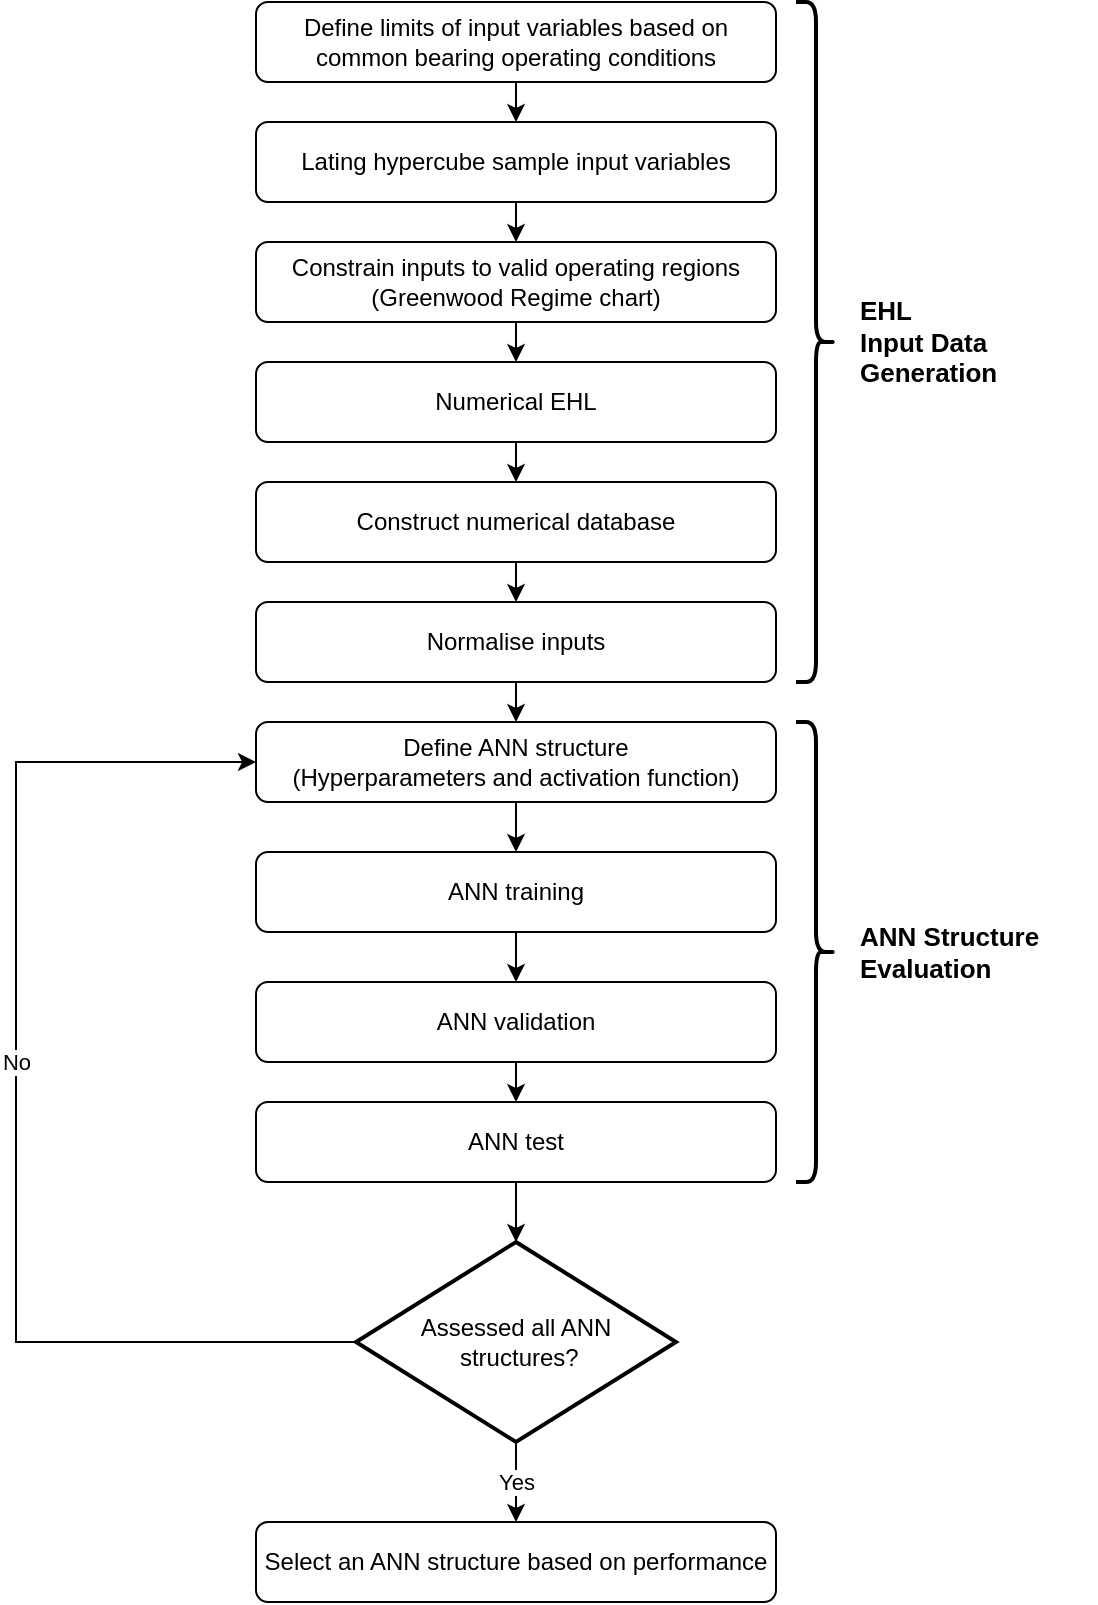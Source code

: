 <mxfile version="24.2.5" type="device">
  <diagram id="C5RBs43oDa-KdzZeNtuy" name="Page-1">
    <mxGraphModel dx="1434" dy="844" grid="1" gridSize="10" guides="1" tooltips="1" connect="1" arrows="1" fold="1" page="1" pageScale="1" pageWidth="827" pageHeight="1169" math="0" shadow="0">
      <root>
        <mxCell id="WIyWlLk6GJQsqaUBKTNV-0" />
        <mxCell id="WIyWlLk6GJQsqaUBKTNV-1" parent="WIyWlLk6GJQsqaUBKTNV-0" />
        <mxCell id="KJ9ePcK7zbGUT8MwdRm9-20" style="edgeStyle=orthogonalEdgeStyle;rounded=0;orthogonalLoop=1;jettySize=auto;html=1;exitX=0.5;exitY=1;exitDx=0;exitDy=0;entryX=0.5;entryY=0;entryDx=0;entryDy=0;" parent="WIyWlLk6GJQsqaUBKTNV-1" source="WIyWlLk6GJQsqaUBKTNV-3" target="KJ9ePcK7zbGUT8MwdRm9-1" edge="1">
          <mxGeometry relative="1" as="geometry" />
        </mxCell>
        <mxCell id="WIyWlLk6GJQsqaUBKTNV-3" value="Lating hypercube sample input variables" style="rounded=1;whiteSpace=wrap;html=1;fontSize=12;glass=0;strokeWidth=1;shadow=0;" parent="WIyWlLk6GJQsqaUBKTNV-1" vertex="1">
          <mxGeometry x="260" y="180" width="260" height="40" as="geometry" />
        </mxCell>
        <mxCell id="KJ9ePcK7zbGUT8MwdRm9-21" style="edgeStyle=orthogonalEdgeStyle;rounded=0;orthogonalLoop=1;jettySize=auto;html=1;exitX=0.5;exitY=1;exitDx=0;exitDy=0;entryX=0.5;entryY=0;entryDx=0;entryDy=0;" parent="WIyWlLk6GJQsqaUBKTNV-1" source="KJ9ePcK7zbGUT8MwdRm9-1" target="KJ9ePcK7zbGUT8MwdRm9-2" edge="1">
          <mxGeometry relative="1" as="geometry" />
        </mxCell>
        <mxCell id="KJ9ePcK7zbGUT8MwdRm9-1" value="Constrain inputs to valid operating regions (Greenwood Regime chart)" style="rounded=1;whiteSpace=wrap;html=1;fontSize=12;glass=0;strokeWidth=1;shadow=0;" parent="WIyWlLk6GJQsqaUBKTNV-1" vertex="1">
          <mxGeometry x="260" y="240" width="260" height="40" as="geometry" />
        </mxCell>
        <mxCell id="KJ9ePcK7zbGUT8MwdRm9-22" style="edgeStyle=orthogonalEdgeStyle;rounded=0;orthogonalLoop=1;jettySize=auto;html=1;exitX=0.5;exitY=1;exitDx=0;exitDy=0;entryX=0.5;entryY=0;entryDx=0;entryDy=0;" parent="WIyWlLk6GJQsqaUBKTNV-1" source="KJ9ePcK7zbGUT8MwdRm9-2" target="KJ9ePcK7zbGUT8MwdRm9-3" edge="1">
          <mxGeometry relative="1" as="geometry" />
        </mxCell>
        <mxCell id="KJ9ePcK7zbGUT8MwdRm9-2" value="Numerical EHL" style="rounded=1;whiteSpace=wrap;html=1;fontSize=12;glass=0;strokeWidth=1;shadow=0;" parent="WIyWlLk6GJQsqaUBKTNV-1" vertex="1">
          <mxGeometry x="260" y="300" width="260" height="40" as="geometry" />
        </mxCell>
        <mxCell id="KJ9ePcK7zbGUT8MwdRm9-23" style="edgeStyle=orthogonalEdgeStyle;rounded=0;orthogonalLoop=1;jettySize=auto;html=1;exitX=0.5;exitY=1;exitDx=0;exitDy=0;entryX=0.5;entryY=0;entryDx=0;entryDy=0;" parent="WIyWlLk6GJQsqaUBKTNV-1" source="KJ9ePcK7zbGUT8MwdRm9-3" target="KJ9ePcK7zbGUT8MwdRm9-8" edge="1">
          <mxGeometry relative="1" as="geometry" />
        </mxCell>
        <mxCell id="KJ9ePcK7zbGUT8MwdRm9-3" value="Construct numerical database" style="rounded=1;whiteSpace=wrap;html=1;fontSize=12;glass=0;strokeWidth=1;shadow=0;" parent="WIyWlLk6GJQsqaUBKTNV-1" vertex="1">
          <mxGeometry x="260" y="360" width="260" height="40" as="geometry" />
        </mxCell>
        <mxCell id="KJ9ePcK7zbGUT8MwdRm9-26" style="edgeStyle=orthogonalEdgeStyle;rounded=0;orthogonalLoop=1;jettySize=auto;html=1;exitX=0.5;exitY=1;exitDx=0;exitDy=0;entryX=0.5;entryY=0;entryDx=0;entryDy=0;" parent="WIyWlLk6GJQsqaUBKTNV-1" source="KJ9ePcK7zbGUT8MwdRm9-4" target="KJ9ePcK7zbGUT8MwdRm9-5" edge="1">
          <mxGeometry relative="1" as="geometry" />
        </mxCell>
        <mxCell id="KJ9ePcK7zbGUT8MwdRm9-4" value="ANN training" style="rounded=1;whiteSpace=wrap;html=1;fontSize=12;glass=0;strokeWidth=1;shadow=0;" parent="WIyWlLk6GJQsqaUBKTNV-1" vertex="1">
          <mxGeometry x="260" y="545" width="260" height="40" as="geometry" />
        </mxCell>
        <mxCell id="KJ9ePcK7zbGUT8MwdRm9-27" style="edgeStyle=orthogonalEdgeStyle;rounded=0;orthogonalLoop=1;jettySize=auto;html=1;exitX=0.5;exitY=1;exitDx=0;exitDy=0;entryX=0.5;entryY=0;entryDx=0;entryDy=0;" parent="WIyWlLk6GJQsqaUBKTNV-1" source="KJ9ePcK7zbGUT8MwdRm9-5" target="KJ9ePcK7zbGUT8MwdRm9-6" edge="1">
          <mxGeometry relative="1" as="geometry" />
        </mxCell>
        <mxCell id="KJ9ePcK7zbGUT8MwdRm9-5" value="ANN validation" style="rounded=1;whiteSpace=wrap;html=1;fontSize=12;glass=0;strokeWidth=1;shadow=0;" parent="WIyWlLk6GJQsqaUBKTNV-1" vertex="1">
          <mxGeometry x="260" y="610" width="260" height="40" as="geometry" />
        </mxCell>
        <mxCell id="KJ9ePcK7zbGUT8MwdRm9-28" style="edgeStyle=orthogonalEdgeStyle;rounded=0;orthogonalLoop=1;jettySize=auto;html=1;exitX=0.5;exitY=1;exitDx=0;exitDy=0;entryX=0.5;entryY=0;entryDx=0;entryDy=0;entryPerimeter=0;" parent="WIyWlLk6GJQsqaUBKTNV-1" source="KJ9ePcK7zbGUT8MwdRm9-6" target="KJ9ePcK7zbGUT8MwdRm9-12" edge="1">
          <mxGeometry relative="1" as="geometry" />
        </mxCell>
        <mxCell id="KJ9ePcK7zbGUT8MwdRm9-6" value="ANN test" style="rounded=1;whiteSpace=wrap;html=1;fontSize=12;glass=0;strokeWidth=1;shadow=0;" parent="WIyWlLk6GJQsqaUBKTNV-1" vertex="1">
          <mxGeometry x="260" y="670" width="260" height="40" as="geometry" />
        </mxCell>
        <mxCell id="KJ9ePcK7zbGUT8MwdRm9-19" style="edgeStyle=orthogonalEdgeStyle;rounded=0;orthogonalLoop=1;jettySize=auto;html=1;exitX=0.5;exitY=1;exitDx=0;exitDy=0;entryX=0.5;entryY=0;entryDx=0;entryDy=0;" parent="WIyWlLk6GJQsqaUBKTNV-1" source="KJ9ePcK7zbGUT8MwdRm9-7" target="WIyWlLk6GJQsqaUBKTNV-3" edge="1">
          <mxGeometry relative="1" as="geometry" />
        </mxCell>
        <mxCell id="KJ9ePcK7zbGUT8MwdRm9-7" value="Define limits of input variables based on common bearing operating conditions" style="rounded=1;whiteSpace=wrap;html=1;fontSize=12;glass=0;strokeWidth=1;shadow=0;" parent="WIyWlLk6GJQsqaUBKTNV-1" vertex="1">
          <mxGeometry x="260" y="120" width="260" height="40" as="geometry" />
        </mxCell>
        <mxCell id="KJ9ePcK7zbGUT8MwdRm9-24" style="edgeStyle=orthogonalEdgeStyle;rounded=0;orthogonalLoop=1;jettySize=auto;html=1;exitX=0.5;exitY=1;exitDx=0;exitDy=0;entryX=0.5;entryY=0;entryDx=0;entryDy=0;" parent="WIyWlLk6GJQsqaUBKTNV-1" source="KJ9ePcK7zbGUT8MwdRm9-8" target="KJ9ePcK7zbGUT8MwdRm9-9" edge="1">
          <mxGeometry relative="1" as="geometry" />
        </mxCell>
        <mxCell id="KJ9ePcK7zbGUT8MwdRm9-8" value="Normalise inputs" style="rounded=1;whiteSpace=wrap;html=1;fontSize=12;glass=0;strokeWidth=1;shadow=0;" parent="WIyWlLk6GJQsqaUBKTNV-1" vertex="1">
          <mxGeometry x="260" y="420" width="260" height="40" as="geometry" />
        </mxCell>
        <mxCell id="KJ9ePcK7zbGUT8MwdRm9-25" style="edgeStyle=orthogonalEdgeStyle;rounded=0;orthogonalLoop=1;jettySize=auto;html=1;exitX=0.5;exitY=1;exitDx=0;exitDy=0;entryX=0.5;entryY=0;entryDx=0;entryDy=0;" parent="WIyWlLk6GJQsqaUBKTNV-1" source="KJ9ePcK7zbGUT8MwdRm9-9" target="KJ9ePcK7zbGUT8MwdRm9-4" edge="1">
          <mxGeometry relative="1" as="geometry" />
        </mxCell>
        <mxCell id="KJ9ePcK7zbGUT8MwdRm9-9" value="Define ANN structure&lt;br&gt;(Hyperparameters and activation function)" style="rounded=1;whiteSpace=wrap;html=1;fontSize=12;glass=0;strokeWidth=1;shadow=0;" parent="WIyWlLk6GJQsqaUBKTNV-1" vertex="1">
          <mxGeometry x="260" y="480" width="260" height="40" as="geometry" />
        </mxCell>
        <mxCell id="KJ9ePcK7zbGUT8MwdRm9-16" value="Yes" style="edgeStyle=orthogonalEdgeStyle;rounded=0;orthogonalLoop=1;jettySize=auto;html=1;exitX=0.5;exitY=1;exitDx=0;exitDy=0;exitPerimeter=0;entryX=0.5;entryY=0;entryDx=0;entryDy=0;" parent="WIyWlLk6GJQsqaUBKTNV-1" source="KJ9ePcK7zbGUT8MwdRm9-12" target="KJ9ePcK7zbGUT8MwdRm9-15" edge="1">
          <mxGeometry relative="1" as="geometry" />
        </mxCell>
        <mxCell id="8bn8J4U6Ma7wANqNJ2Bc-0" style="edgeStyle=orthogonalEdgeStyle;rounded=0;orthogonalLoop=1;jettySize=auto;html=1;exitX=0;exitY=0.5;exitDx=0;exitDy=0;exitPerimeter=0;entryX=0;entryY=0.5;entryDx=0;entryDy=0;" parent="WIyWlLk6GJQsqaUBKTNV-1" source="KJ9ePcK7zbGUT8MwdRm9-12" target="KJ9ePcK7zbGUT8MwdRm9-9" edge="1">
          <mxGeometry relative="1" as="geometry">
            <Array as="points">
              <mxPoint x="140" y="790" />
              <mxPoint x="140" y="500" />
            </Array>
          </mxGeometry>
        </mxCell>
        <mxCell id="8bn8J4U6Ma7wANqNJ2Bc-1" value="No" style="edgeLabel;html=1;align=center;verticalAlign=middle;resizable=0;points=[];" parent="8bn8J4U6Ma7wANqNJ2Bc-0" vertex="1" connectable="0">
          <mxGeometry x="0.278" y="-2" relative="1" as="geometry">
            <mxPoint x="-2" y="60" as="offset" />
          </mxGeometry>
        </mxCell>
        <mxCell id="KJ9ePcK7zbGUT8MwdRm9-12" value="Assessed all ANN&lt;br&gt;&amp;nbsp;structures?" style="strokeWidth=2;html=1;shape=mxgraph.flowchart.decision;whiteSpace=wrap;" parent="WIyWlLk6GJQsqaUBKTNV-1" vertex="1">
          <mxGeometry x="310" y="740" width="160" height="100" as="geometry" />
        </mxCell>
        <mxCell id="KJ9ePcK7zbGUT8MwdRm9-15" value="Select an ANN structure based on performance" style="rounded=1;whiteSpace=wrap;html=1;fontSize=12;glass=0;strokeWidth=1;shadow=0;" parent="WIyWlLk6GJQsqaUBKTNV-1" vertex="1">
          <mxGeometry x="260" y="880" width="260" height="40" as="geometry" />
        </mxCell>
        <mxCell id="8bn8J4U6Ma7wANqNJ2Bc-3" value="" style="shape=curlyBracket;whiteSpace=wrap;html=1;rounded=1;flipH=1;labelPosition=right;verticalLabelPosition=middle;align=left;verticalAlign=middle;strokeWidth=2;" parent="WIyWlLk6GJQsqaUBKTNV-1" vertex="1">
          <mxGeometry x="530" y="480" width="20" height="230" as="geometry" />
        </mxCell>
        <mxCell id="8bn8J4U6Ma7wANqNJ2Bc-4" value="" style="shape=curlyBracket;whiteSpace=wrap;html=1;rounded=1;flipH=1;labelPosition=right;verticalLabelPosition=middle;align=left;verticalAlign=middle;strokeWidth=2;" parent="WIyWlLk6GJQsqaUBKTNV-1" vertex="1">
          <mxGeometry x="530" y="120" width="20" height="340" as="geometry" />
        </mxCell>
        <mxCell id="8bn8J4U6Ma7wANqNJ2Bc-6" value="&lt;span style=&quot;font-size: 13px;&quot;&gt;&lt;b&gt;EHL&amp;nbsp;&lt;/b&gt;&lt;/span&gt;&lt;div&gt;&lt;span style=&quot;font-size: 13px;&quot;&gt;&lt;b&gt;Input&amp;nbsp;&lt;/b&gt;&lt;/span&gt;&lt;b style=&quot;font-size: 13px; background-color: initial;&quot;&gt;Data&amp;nbsp;&lt;/b&gt;&lt;div&gt;&lt;span style=&quot;font-size: 13px;&quot;&gt;&lt;b&gt;Generation&lt;/b&gt;&lt;/span&gt;&lt;/div&gt;&lt;/div&gt;" style="text;html=1;align=left;verticalAlign=middle;resizable=0;points=[];autosize=1;strokeColor=none;fillColor=none;" parent="WIyWlLk6GJQsqaUBKTNV-1" vertex="1">
          <mxGeometry x="560" y="260" width="90" height="60" as="geometry" />
        </mxCell>
        <mxCell id="8bn8J4U6Ma7wANqNJ2Bc-9" value="&lt;span style=&quot;font-size: 13px;&quot;&gt;&lt;b&gt;ANN Structure&amp;nbsp;&lt;/b&gt;&lt;/span&gt;&lt;div&gt;&lt;span style=&quot;font-size: 13px;&quot;&gt;&lt;b&gt;Evaluation&lt;/b&gt;&lt;/span&gt;&lt;/div&gt;" style="text;html=1;align=left;verticalAlign=middle;resizable=0;points=[];autosize=1;strokeColor=none;fillColor=none;" parent="WIyWlLk6GJQsqaUBKTNV-1" vertex="1">
          <mxGeometry x="560" y="575" width="120" height="40" as="geometry" />
        </mxCell>
      </root>
    </mxGraphModel>
  </diagram>
</mxfile>
